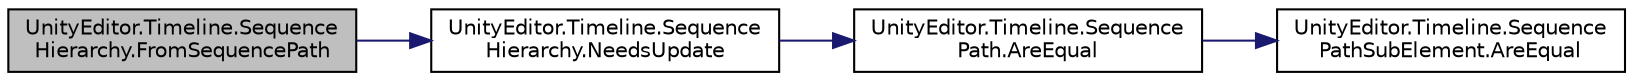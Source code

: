 digraph "UnityEditor.Timeline.SequenceHierarchy.FromSequencePath"
{
 // LATEX_PDF_SIZE
  edge [fontname="Helvetica",fontsize="10",labelfontname="Helvetica",labelfontsize="10"];
  node [fontname="Helvetica",fontsize="10",shape=record];
  rankdir="LR";
  Node1 [label="UnityEditor.Timeline.Sequence\lHierarchy.FromSequencePath",height=0.2,width=0.4,color="black", fillcolor="grey75", style="filled", fontcolor="black",tooltip=" "];
  Node1 -> Node2 [color="midnightblue",fontsize="10",style="solid",fontname="Helvetica"];
  Node2 [label="UnityEditor.Timeline.Sequence\lHierarchy.NeedsUpdate",height=0.2,width=0.4,color="black", fillcolor="white", style="filled",URL="$class_unity_editor_1_1_timeline_1_1_sequence_hierarchy.html#a28f6307a2071591f4ff100934f4858ab",tooltip=" "];
  Node2 -> Node3 [color="midnightblue",fontsize="10",style="solid",fontname="Helvetica"];
  Node3 [label="UnityEditor.Timeline.Sequence\lPath.AreEqual",height=0.2,width=0.4,color="black", fillcolor="white", style="filled",URL="$class_unity_editor_1_1_timeline_1_1_sequence_path.html#a482e42169a8a3e419bd4e8ebb55f1d52",tooltip=" "];
  Node3 -> Node4 [color="midnightblue",fontsize="10",style="solid",fontname="Helvetica"];
  Node4 [label="UnityEditor.Timeline.Sequence\lPathSubElement.AreEqual",height=0.2,width=0.4,color="black", fillcolor="white", style="filled",URL="$class_unity_editor_1_1_timeline_1_1_sequence_path_sub_element.html#a1bf15ed6db05e54843a225a718cde149",tooltip=" "];
}
